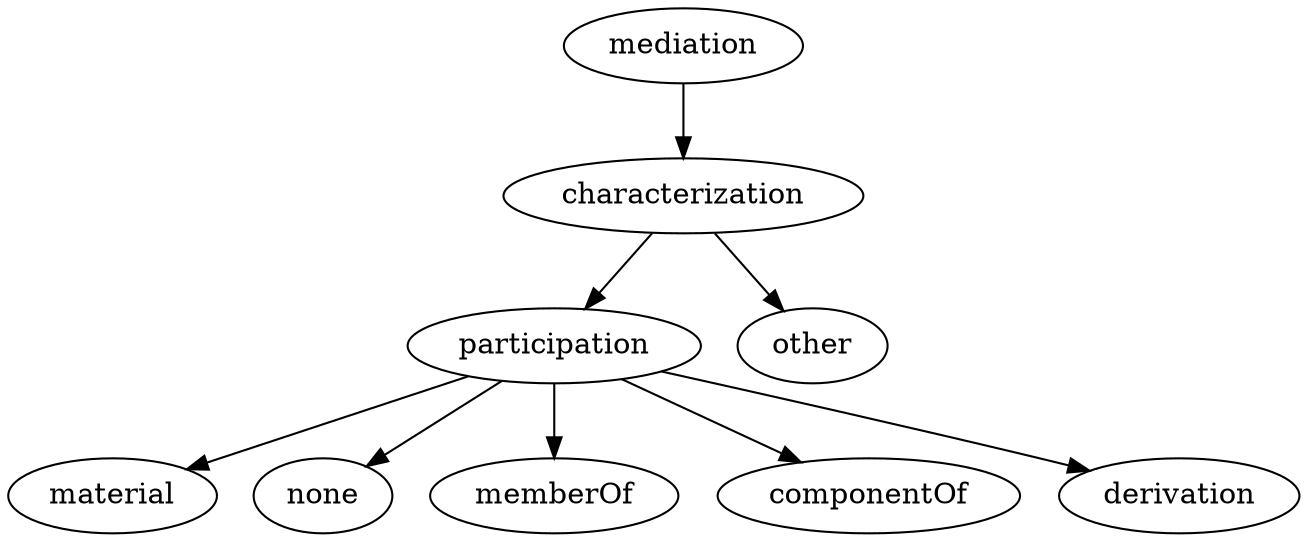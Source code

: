 strict digraph  {
mediation;
characterization;
participation;
other;
material;
none;
memberOf;
componentOf;
derivation;
mediation -> characterization;
characterization -> participation;
characterization -> other;
participation -> material;
participation -> none;
participation -> memberOf;
participation -> componentOf;
participation -> derivation;
}
